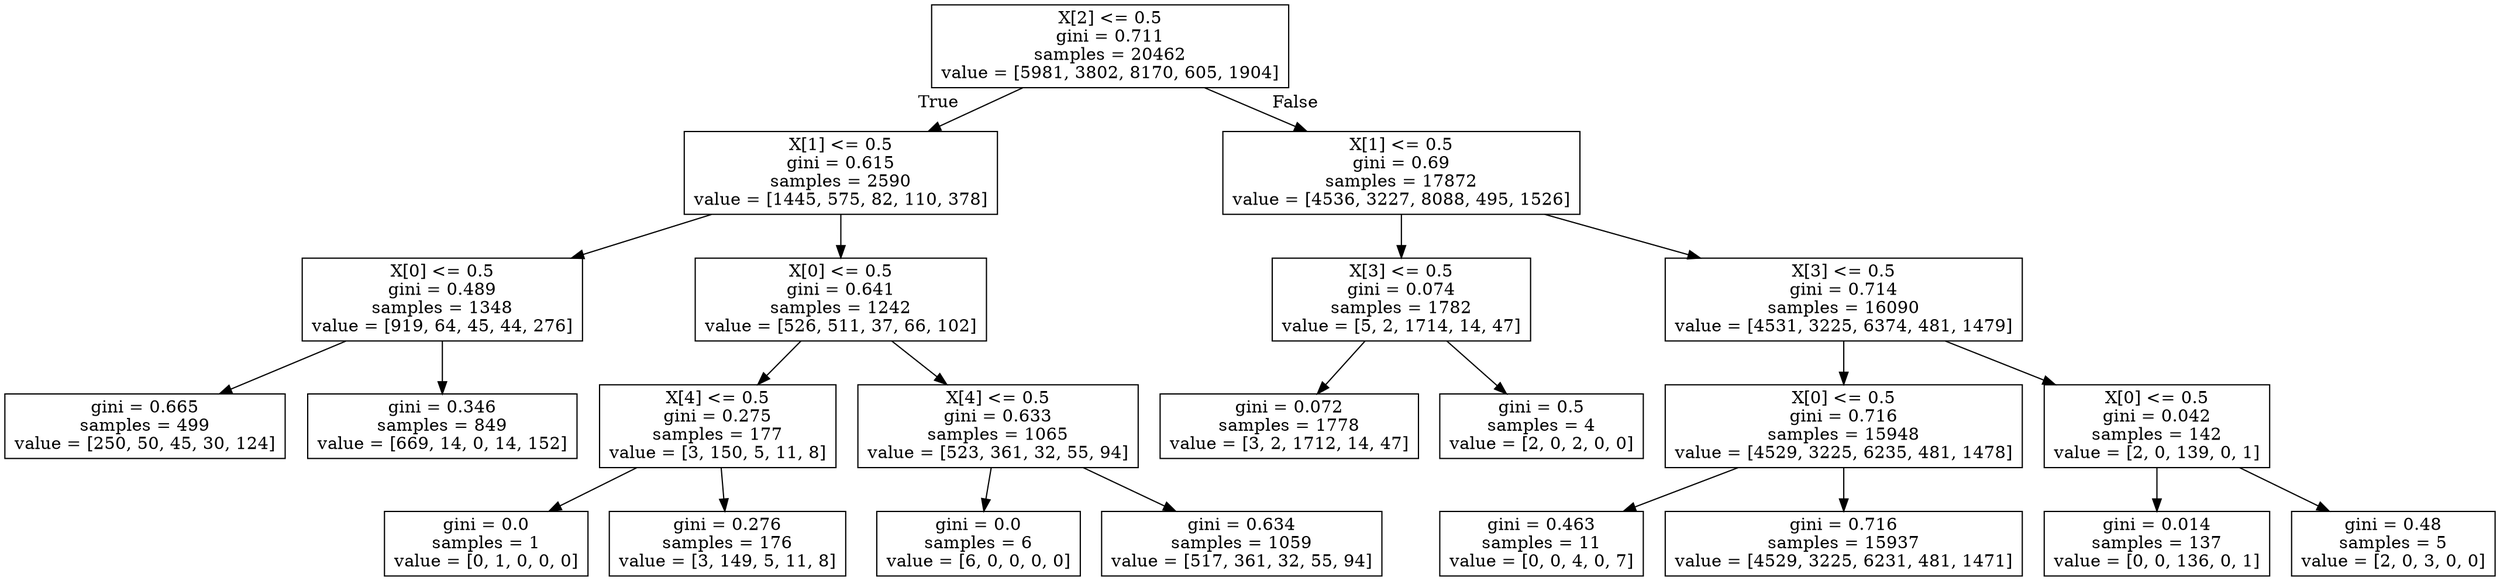 digraph Tree {
node [shape=box] ;
0 [label="X[2] <= 0.5\ngini = 0.711\nsamples = 20462\nvalue = [5981, 3802, 8170, 605, 1904]"] ;
1 [label="X[1] <= 0.5\ngini = 0.615\nsamples = 2590\nvalue = [1445, 575, 82, 110, 378]"] ;
0 -> 1 [labeldistance=2.5, labelangle=45, headlabel="True"] ;
2 [label="X[0] <= 0.5\ngini = 0.489\nsamples = 1348\nvalue = [919, 64, 45, 44, 276]"] ;
1 -> 2 ;
3 [label="gini = 0.665\nsamples = 499\nvalue = [250, 50, 45, 30, 124]"] ;
2 -> 3 ;
4 [label="gini = 0.346\nsamples = 849\nvalue = [669, 14, 0, 14, 152]"] ;
2 -> 4 ;
5 [label="X[0] <= 0.5\ngini = 0.641\nsamples = 1242\nvalue = [526, 511, 37, 66, 102]"] ;
1 -> 5 ;
6 [label="X[4] <= 0.5\ngini = 0.275\nsamples = 177\nvalue = [3, 150, 5, 11, 8]"] ;
5 -> 6 ;
7 [label="gini = 0.0\nsamples = 1\nvalue = [0, 1, 0, 0, 0]"] ;
6 -> 7 ;
8 [label="gini = 0.276\nsamples = 176\nvalue = [3, 149, 5, 11, 8]"] ;
6 -> 8 ;
9 [label="X[4] <= 0.5\ngini = 0.633\nsamples = 1065\nvalue = [523, 361, 32, 55, 94]"] ;
5 -> 9 ;
10 [label="gini = 0.0\nsamples = 6\nvalue = [6, 0, 0, 0, 0]"] ;
9 -> 10 ;
11 [label="gini = 0.634\nsamples = 1059\nvalue = [517, 361, 32, 55, 94]"] ;
9 -> 11 ;
12 [label="X[1] <= 0.5\ngini = 0.69\nsamples = 17872\nvalue = [4536, 3227, 8088, 495, 1526]"] ;
0 -> 12 [labeldistance=2.5, labelangle=-45, headlabel="False"] ;
13 [label="X[3] <= 0.5\ngini = 0.074\nsamples = 1782\nvalue = [5, 2, 1714, 14, 47]"] ;
12 -> 13 ;
14 [label="gini = 0.072\nsamples = 1778\nvalue = [3, 2, 1712, 14, 47]"] ;
13 -> 14 ;
15 [label="gini = 0.5\nsamples = 4\nvalue = [2, 0, 2, 0, 0]"] ;
13 -> 15 ;
16 [label="X[3] <= 0.5\ngini = 0.714\nsamples = 16090\nvalue = [4531, 3225, 6374, 481, 1479]"] ;
12 -> 16 ;
17 [label="X[0] <= 0.5\ngini = 0.716\nsamples = 15948\nvalue = [4529, 3225, 6235, 481, 1478]"] ;
16 -> 17 ;
18 [label="gini = 0.463\nsamples = 11\nvalue = [0, 0, 4, 0, 7]"] ;
17 -> 18 ;
19 [label="gini = 0.716\nsamples = 15937\nvalue = [4529, 3225, 6231, 481, 1471]"] ;
17 -> 19 ;
20 [label="X[0] <= 0.5\ngini = 0.042\nsamples = 142\nvalue = [2, 0, 139, 0, 1]"] ;
16 -> 20 ;
21 [label="gini = 0.014\nsamples = 137\nvalue = [0, 0, 136, 0, 1]"] ;
20 -> 21 ;
22 [label="gini = 0.48\nsamples = 5\nvalue = [2, 0, 3, 0, 0]"] ;
20 -> 22 ;
}